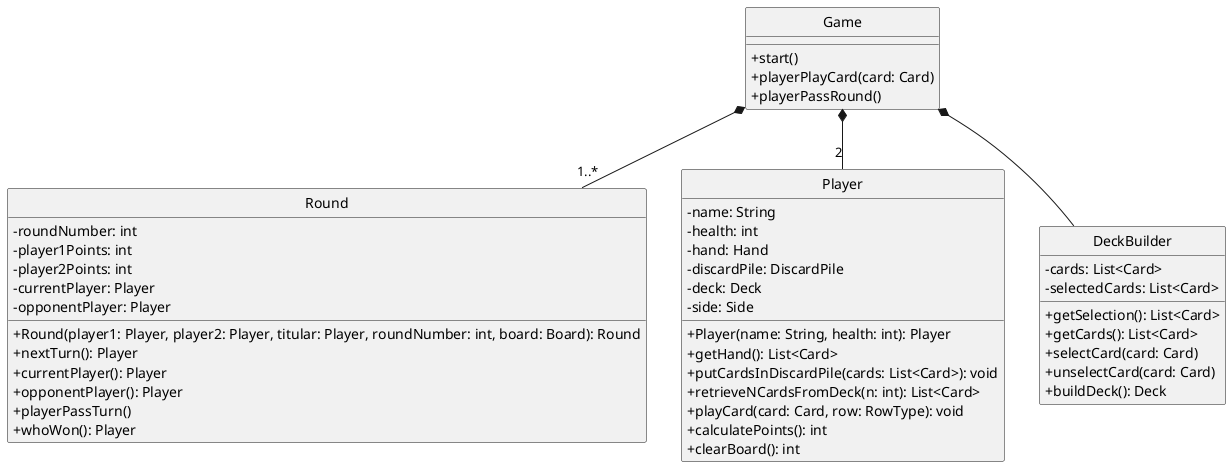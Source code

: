 @startuml

skinparam monochrome true
hide circle
skinparam classAttributeIconSize 0

' =====================
' GAME
' =====================
class Game {
  +start()
  +playerPlayCard(card: Card)
  +playerPassRound()
}

class Round {
  -roundNumber: int
  -player1Points: int
  -player2Points: int
  -currentPlayer: Player
  -opponentPlayer: Player
  +Round(player1: Player, player2: Player, titular: Player, roundNumber: int, board: Board): Round
  +nextTurn(): Player
  +currentPlayer(): Player
  +opponentPlayer(): Player
  +playerPassTurn()
  +whoWon(): Player
}

class Player {
  -name: String
  -health: int
  -hand: Hand
  -discardPile: DiscardPile
  -deck: Deck
  -side: Side
  +Player(name: String, health: int): Player
  +getHand(): List<Card>
  +putCardsInDiscardPile(cards: List<Card>): void
  +retrieveNCardsFromDeck(n: int): List<Card>
  +playCard(card: Card, row: RowType): void
  +calculatePoints(): int
  +clearBoard(): int
}

class DeckBuilder {
  -cards: List<Card>
  -selectedCards: List<Card>
  +getSelection(): List<Card>
  +getCards(): List<Card>
  +selectCard(card: Card)
  +unselectCard(card: Card)
  +buildDeck(): Deck
}

' =====================
' RELATIONSHIPS
' =====================

Game *-- "1..*" Round
Game *-- "2" Player
Game *-- DeckBuilder

@enduml
